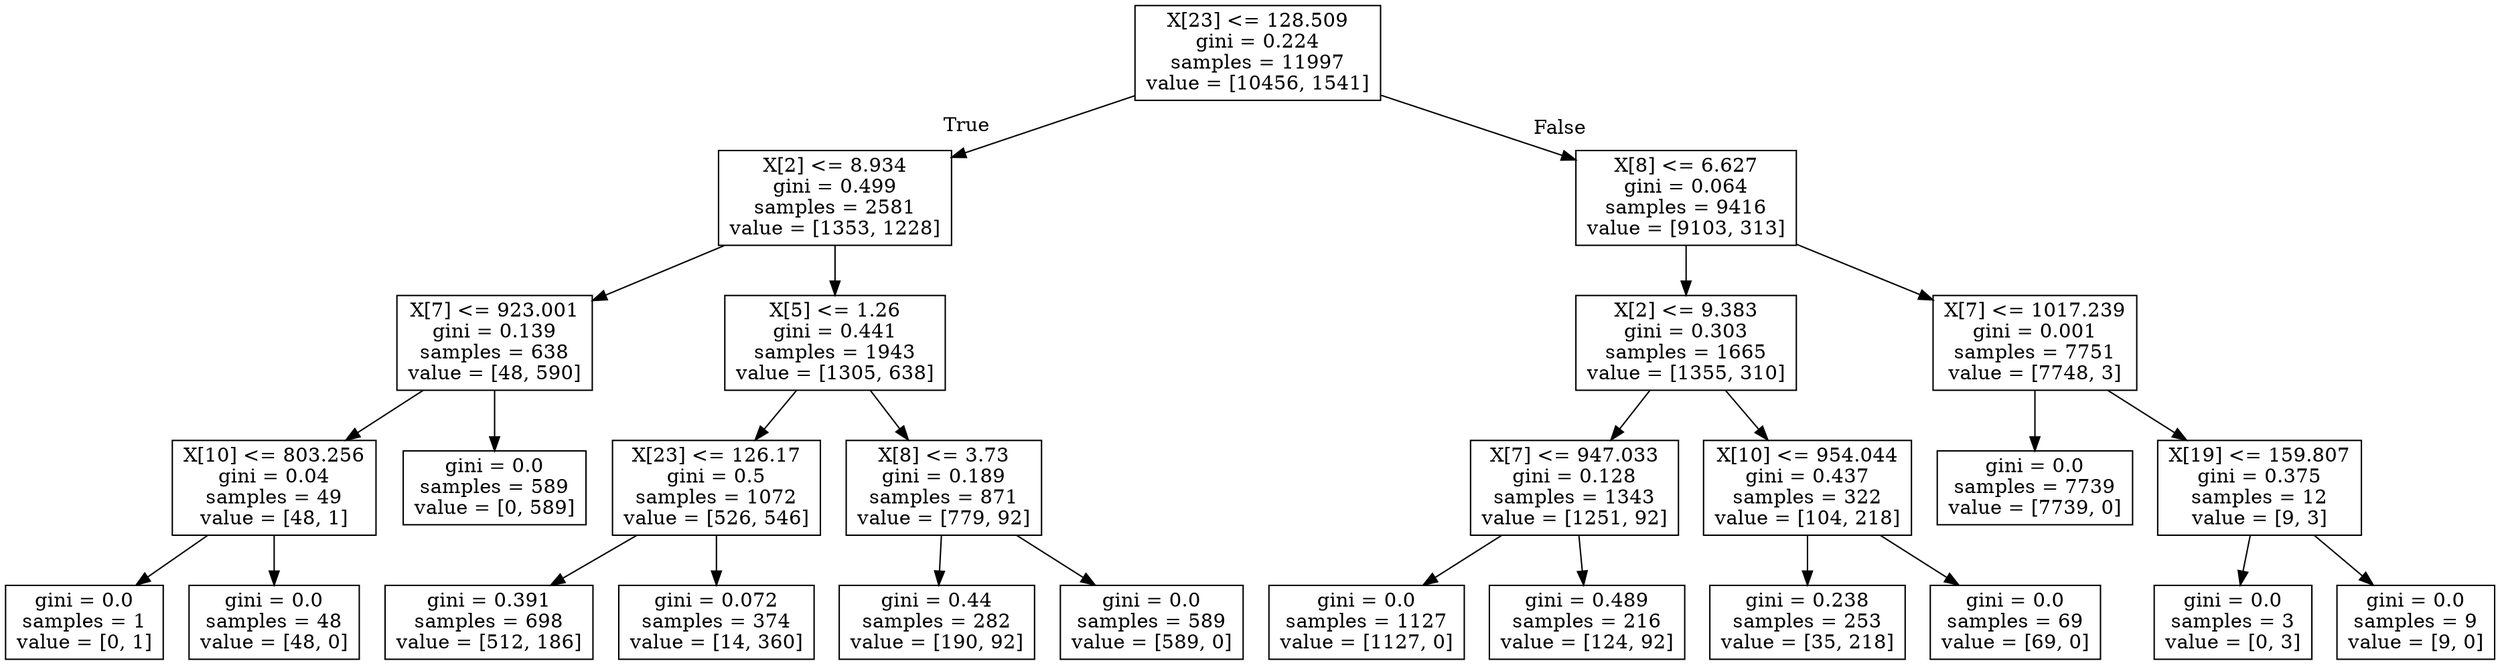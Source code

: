 digraph Tree {
node [shape=box] ;
0 [label="X[23] <= 128.509\ngini = 0.224\nsamples = 11997\nvalue = [10456, 1541]"] ;
1 [label="X[2] <= 8.934\ngini = 0.499\nsamples = 2581\nvalue = [1353, 1228]"] ;
0 -> 1 [labeldistance=2.5, labelangle=45, headlabel="True"] ;
2 [label="X[7] <= 923.001\ngini = 0.139\nsamples = 638\nvalue = [48, 590]"] ;
1 -> 2 ;
3 [label="X[10] <= 803.256\ngini = 0.04\nsamples = 49\nvalue = [48, 1]"] ;
2 -> 3 ;
4 [label="gini = 0.0\nsamples = 1\nvalue = [0, 1]"] ;
3 -> 4 ;
5 [label="gini = 0.0\nsamples = 48\nvalue = [48, 0]"] ;
3 -> 5 ;
6 [label="gini = 0.0\nsamples = 589\nvalue = [0, 589]"] ;
2 -> 6 ;
7 [label="X[5] <= 1.26\ngini = 0.441\nsamples = 1943\nvalue = [1305, 638]"] ;
1 -> 7 ;
8 [label="X[23] <= 126.17\ngini = 0.5\nsamples = 1072\nvalue = [526, 546]"] ;
7 -> 8 ;
9 [label="gini = 0.391\nsamples = 698\nvalue = [512, 186]"] ;
8 -> 9 ;
10 [label="gini = 0.072\nsamples = 374\nvalue = [14, 360]"] ;
8 -> 10 ;
11 [label="X[8] <= 3.73\ngini = 0.189\nsamples = 871\nvalue = [779, 92]"] ;
7 -> 11 ;
12 [label="gini = 0.44\nsamples = 282\nvalue = [190, 92]"] ;
11 -> 12 ;
13 [label="gini = 0.0\nsamples = 589\nvalue = [589, 0]"] ;
11 -> 13 ;
14 [label="X[8] <= 6.627\ngini = 0.064\nsamples = 9416\nvalue = [9103, 313]"] ;
0 -> 14 [labeldistance=2.5, labelangle=-45, headlabel="False"] ;
15 [label="X[2] <= 9.383\ngini = 0.303\nsamples = 1665\nvalue = [1355, 310]"] ;
14 -> 15 ;
16 [label="X[7] <= 947.033\ngini = 0.128\nsamples = 1343\nvalue = [1251, 92]"] ;
15 -> 16 ;
17 [label="gini = 0.0\nsamples = 1127\nvalue = [1127, 0]"] ;
16 -> 17 ;
18 [label="gini = 0.489\nsamples = 216\nvalue = [124, 92]"] ;
16 -> 18 ;
19 [label="X[10] <= 954.044\ngini = 0.437\nsamples = 322\nvalue = [104, 218]"] ;
15 -> 19 ;
20 [label="gini = 0.238\nsamples = 253\nvalue = [35, 218]"] ;
19 -> 20 ;
21 [label="gini = 0.0\nsamples = 69\nvalue = [69, 0]"] ;
19 -> 21 ;
22 [label="X[7] <= 1017.239\ngini = 0.001\nsamples = 7751\nvalue = [7748, 3]"] ;
14 -> 22 ;
23 [label="gini = 0.0\nsamples = 7739\nvalue = [7739, 0]"] ;
22 -> 23 ;
24 [label="X[19] <= 159.807\ngini = 0.375\nsamples = 12\nvalue = [9, 3]"] ;
22 -> 24 ;
25 [label="gini = 0.0\nsamples = 3\nvalue = [0, 3]"] ;
24 -> 25 ;
26 [label="gini = 0.0\nsamples = 9\nvalue = [9, 0]"] ;
24 -> 26 ;
}
